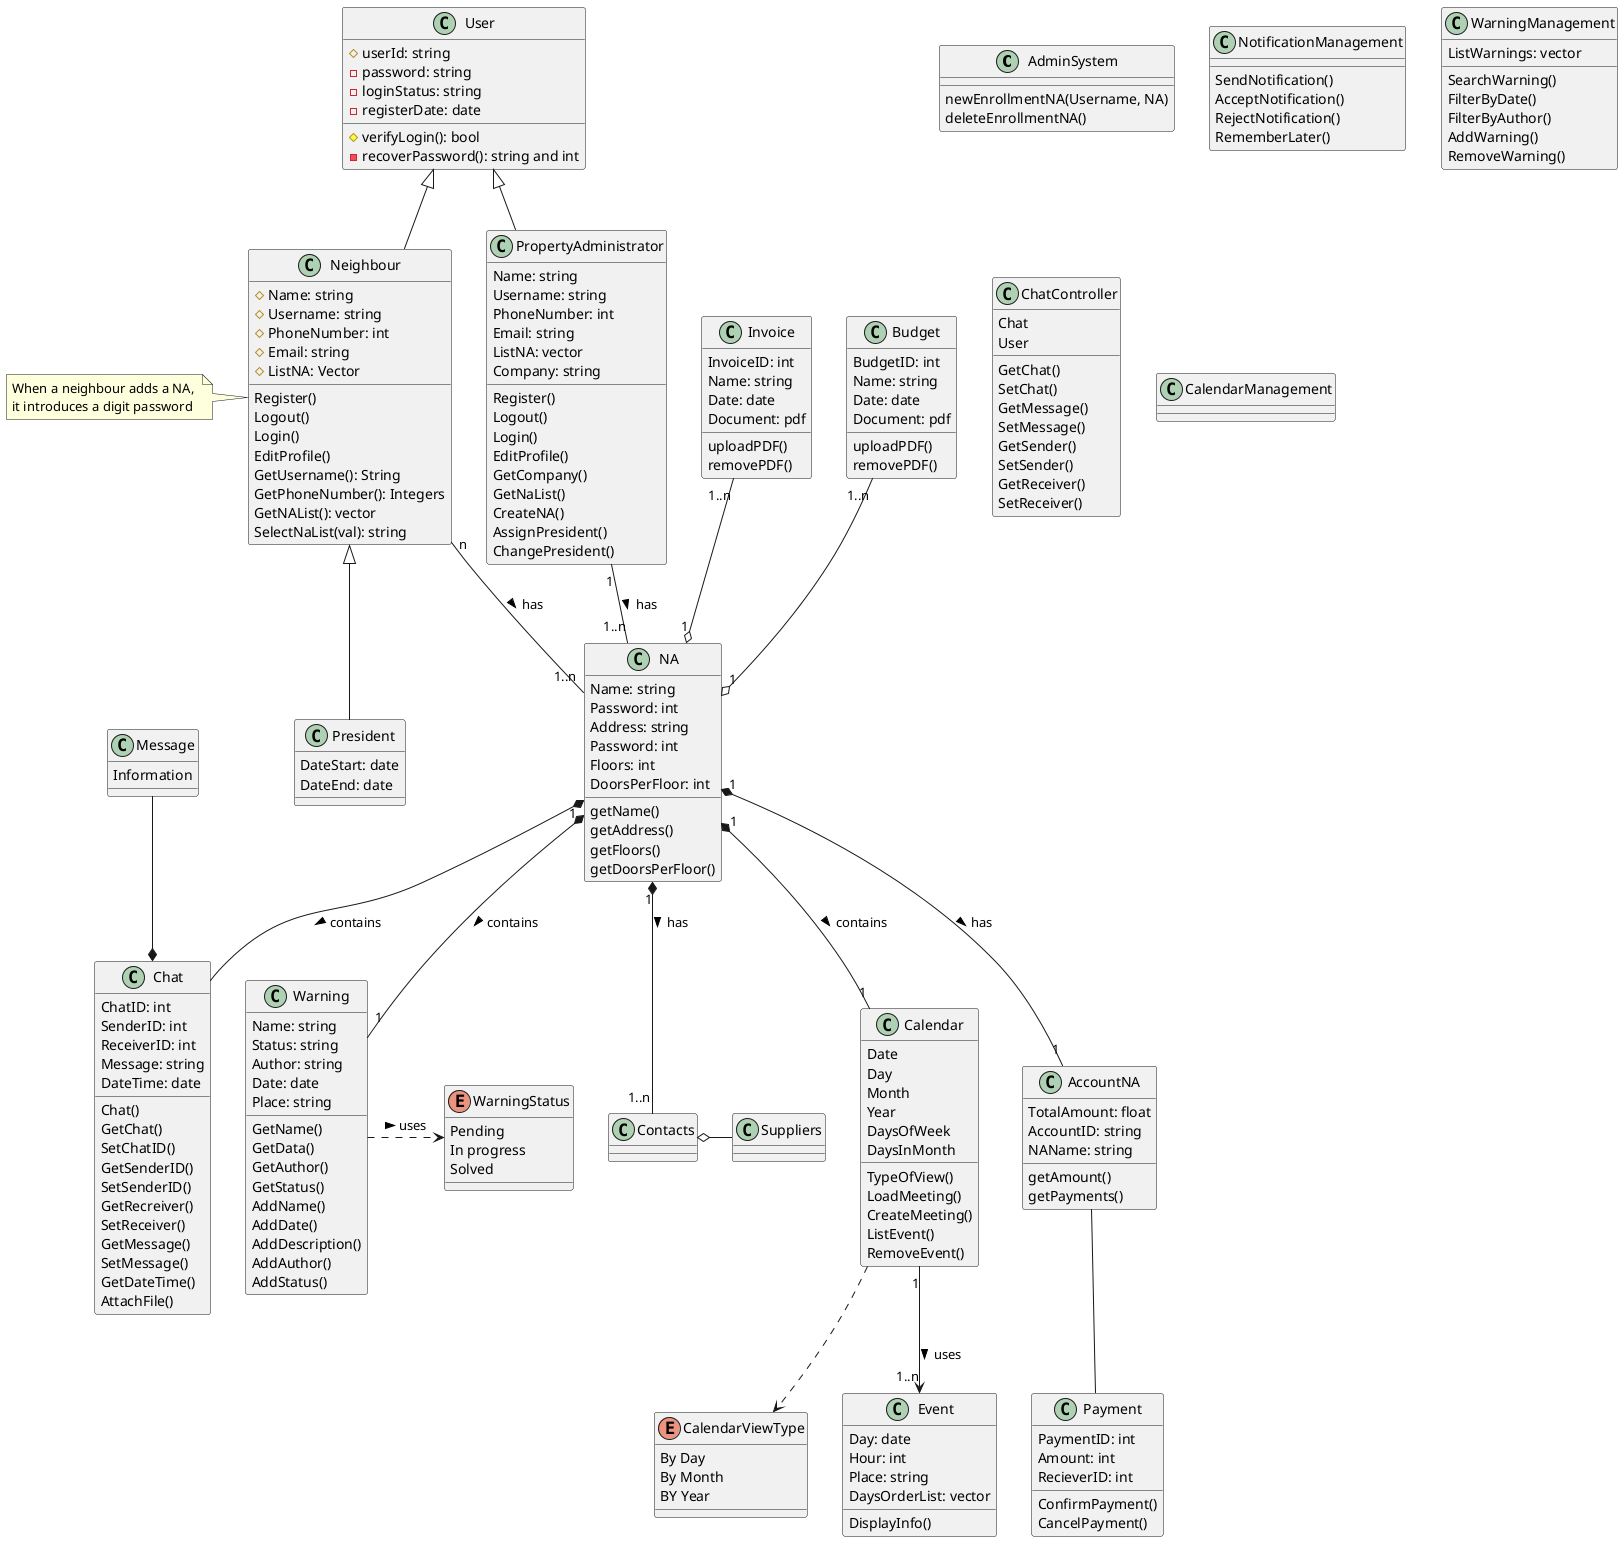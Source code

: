 @startuml
class AdminSystem{
newEnrollmentNA(Username, NA)
deleteEnrollmentNA()
}

class NotificationManagement{
SendNotification()
AcceptNotification()
RejectNotification()
RememberLater()
}



class User {
#userId: string
- password: string 
- loginStatus: string
- registerDate: date
#verifyLogin(): bool
-recoverPassword(): string and int
}

class Neighbour{
#Name: string
#Username: string 
#PhoneNumber: int
#Email: string 
#ListNA: Vector
Register()
Logout()
Login()
EditProfile()
GetUsername(): String
GetPhoneNumber(): Integers
GetNAList(): vector
SelectNaList(val): string
}
note left of Neighbour
When a neighbour adds a NA, 
it introduces a digit password
end note
class PropertyAdministrator{
Name: string
Username: string 
PhoneNumber: int
Email: string 
ListNA: vector
Company: string
Register()
Logout()
Login()
EditProfile()
GetCompany()
GetNaList()
CreateNA()
AssignPresident()
ChangePresident()

}

class President{
DateStart: date
DateEnd: date
}

class NA{
Name: string
Password: int
Address: string
Password: int
Floors: int
DoorsPerFloor: int
getName()
getAddress()
getFloors()
getDoorsPerFloor()
}

class WarningManagement {
ListWarnings: vector
SearchWarning()
FilterByDate()
FilterByAuthor()
AddWarning()
RemoveWarning()
}

class Warning {
Name: string
Status: string
Author: string
Date: date
Place: string
GetName()
GetData()
GetAuthor()
GetStatus()
AddName()
AddDate()
AddDescription()
AddAuthor()
AddStatus()
}

enum WarningStatus{
Pending
In progress
Solved
}


class ChatController{
Chat
User
GetChat()
SetChat()
GetMessage()
SetMessage()
GetSender()
SetSender()
GetReceiver()
SetReceiver()
}

class Chat {
ChatID: int
SenderID: int
ReceiverID: int
Message: string
DateTime: date
Chat()
GetChat()
SetChatID()
GetSenderID()
SetSenderID()
GetRecreiver()
SetReceiver()
GetMessage()
SetMessage()
GetDateTime()
AttachFile()
}

class CalendarManagement{
}
class Calendar{
Date
Day
Month
Year
DaysOfWeek
DaysInMonth
TypeOfView()
LoadMeeting()
CreateMeeting()
ListEvent()
RemoveEvent()
}
enum CalendarViewType{
By Day
By Month
BY Year
}



class Event{
Day: date
Hour: int
Place: string
DaysOrderList: vector
DisplayInfo()
}



class Invoice{
InvoiceID: int
Name: string
Date: date
Document: pdf
uploadPDF()
removePDF()
}

class Budget{
BudgetID: int
Name: string
Date: date
Document: pdf
uploadPDF()
removePDF()
}

class Payment{
PaymentID: int
Amount: int
RecieverID: int
ConfirmPayment()
CancelPayment()
}

class AccountNA{
TotalAmount: float
AccountID: string
NAName: string
getAmount()
getPayments()
}

class Message{
Information
}


User ^-- Neighbour
User ^-- PropertyAdministrator
Neighbour ^-- President

PropertyAdministrator "1" -- "1..n" NA: has >
Neighbour "n" -- "1..n" NA: has > 
Warning .> WarningStatus: uses >
Calendar ..> CalendarViewType
NA "1" *-- "1" Warning: contains >
NA *-- Chat: contains > 
NA "1" *-- "1" Calendar: contains > 
Calendar "1" --> "1..n" Event: uses > 
NA "1" *-- "1..n" Contacts: has > 
Contacts o- Suppliers
NA "1" *-- "1" AccountNA: has > 
AccountNA -- Payment
Invoice "1..n" --o "1" NA 
Budget "1..n" --o "1" NA
Message --* Chat
@enduml